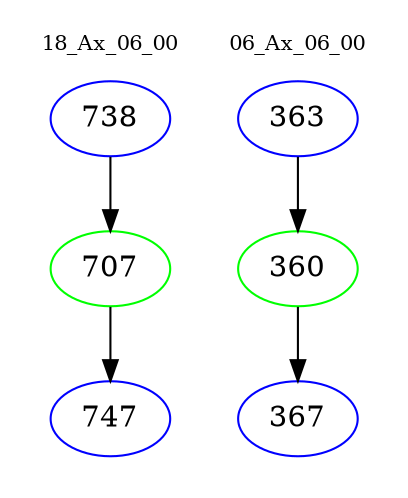 digraph{
subgraph cluster_0 {
color = white
label = "18_Ax_06_00";
fontsize=10;
T0_738 [label="738", color="blue"]
T0_738 -> T0_707 [color="black"]
T0_707 [label="707", color="green"]
T0_707 -> T0_747 [color="black"]
T0_747 [label="747", color="blue"]
}
subgraph cluster_1 {
color = white
label = "06_Ax_06_00";
fontsize=10;
T1_363 [label="363", color="blue"]
T1_363 -> T1_360 [color="black"]
T1_360 [label="360", color="green"]
T1_360 -> T1_367 [color="black"]
T1_367 [label="367", color="blue"]
}
}
